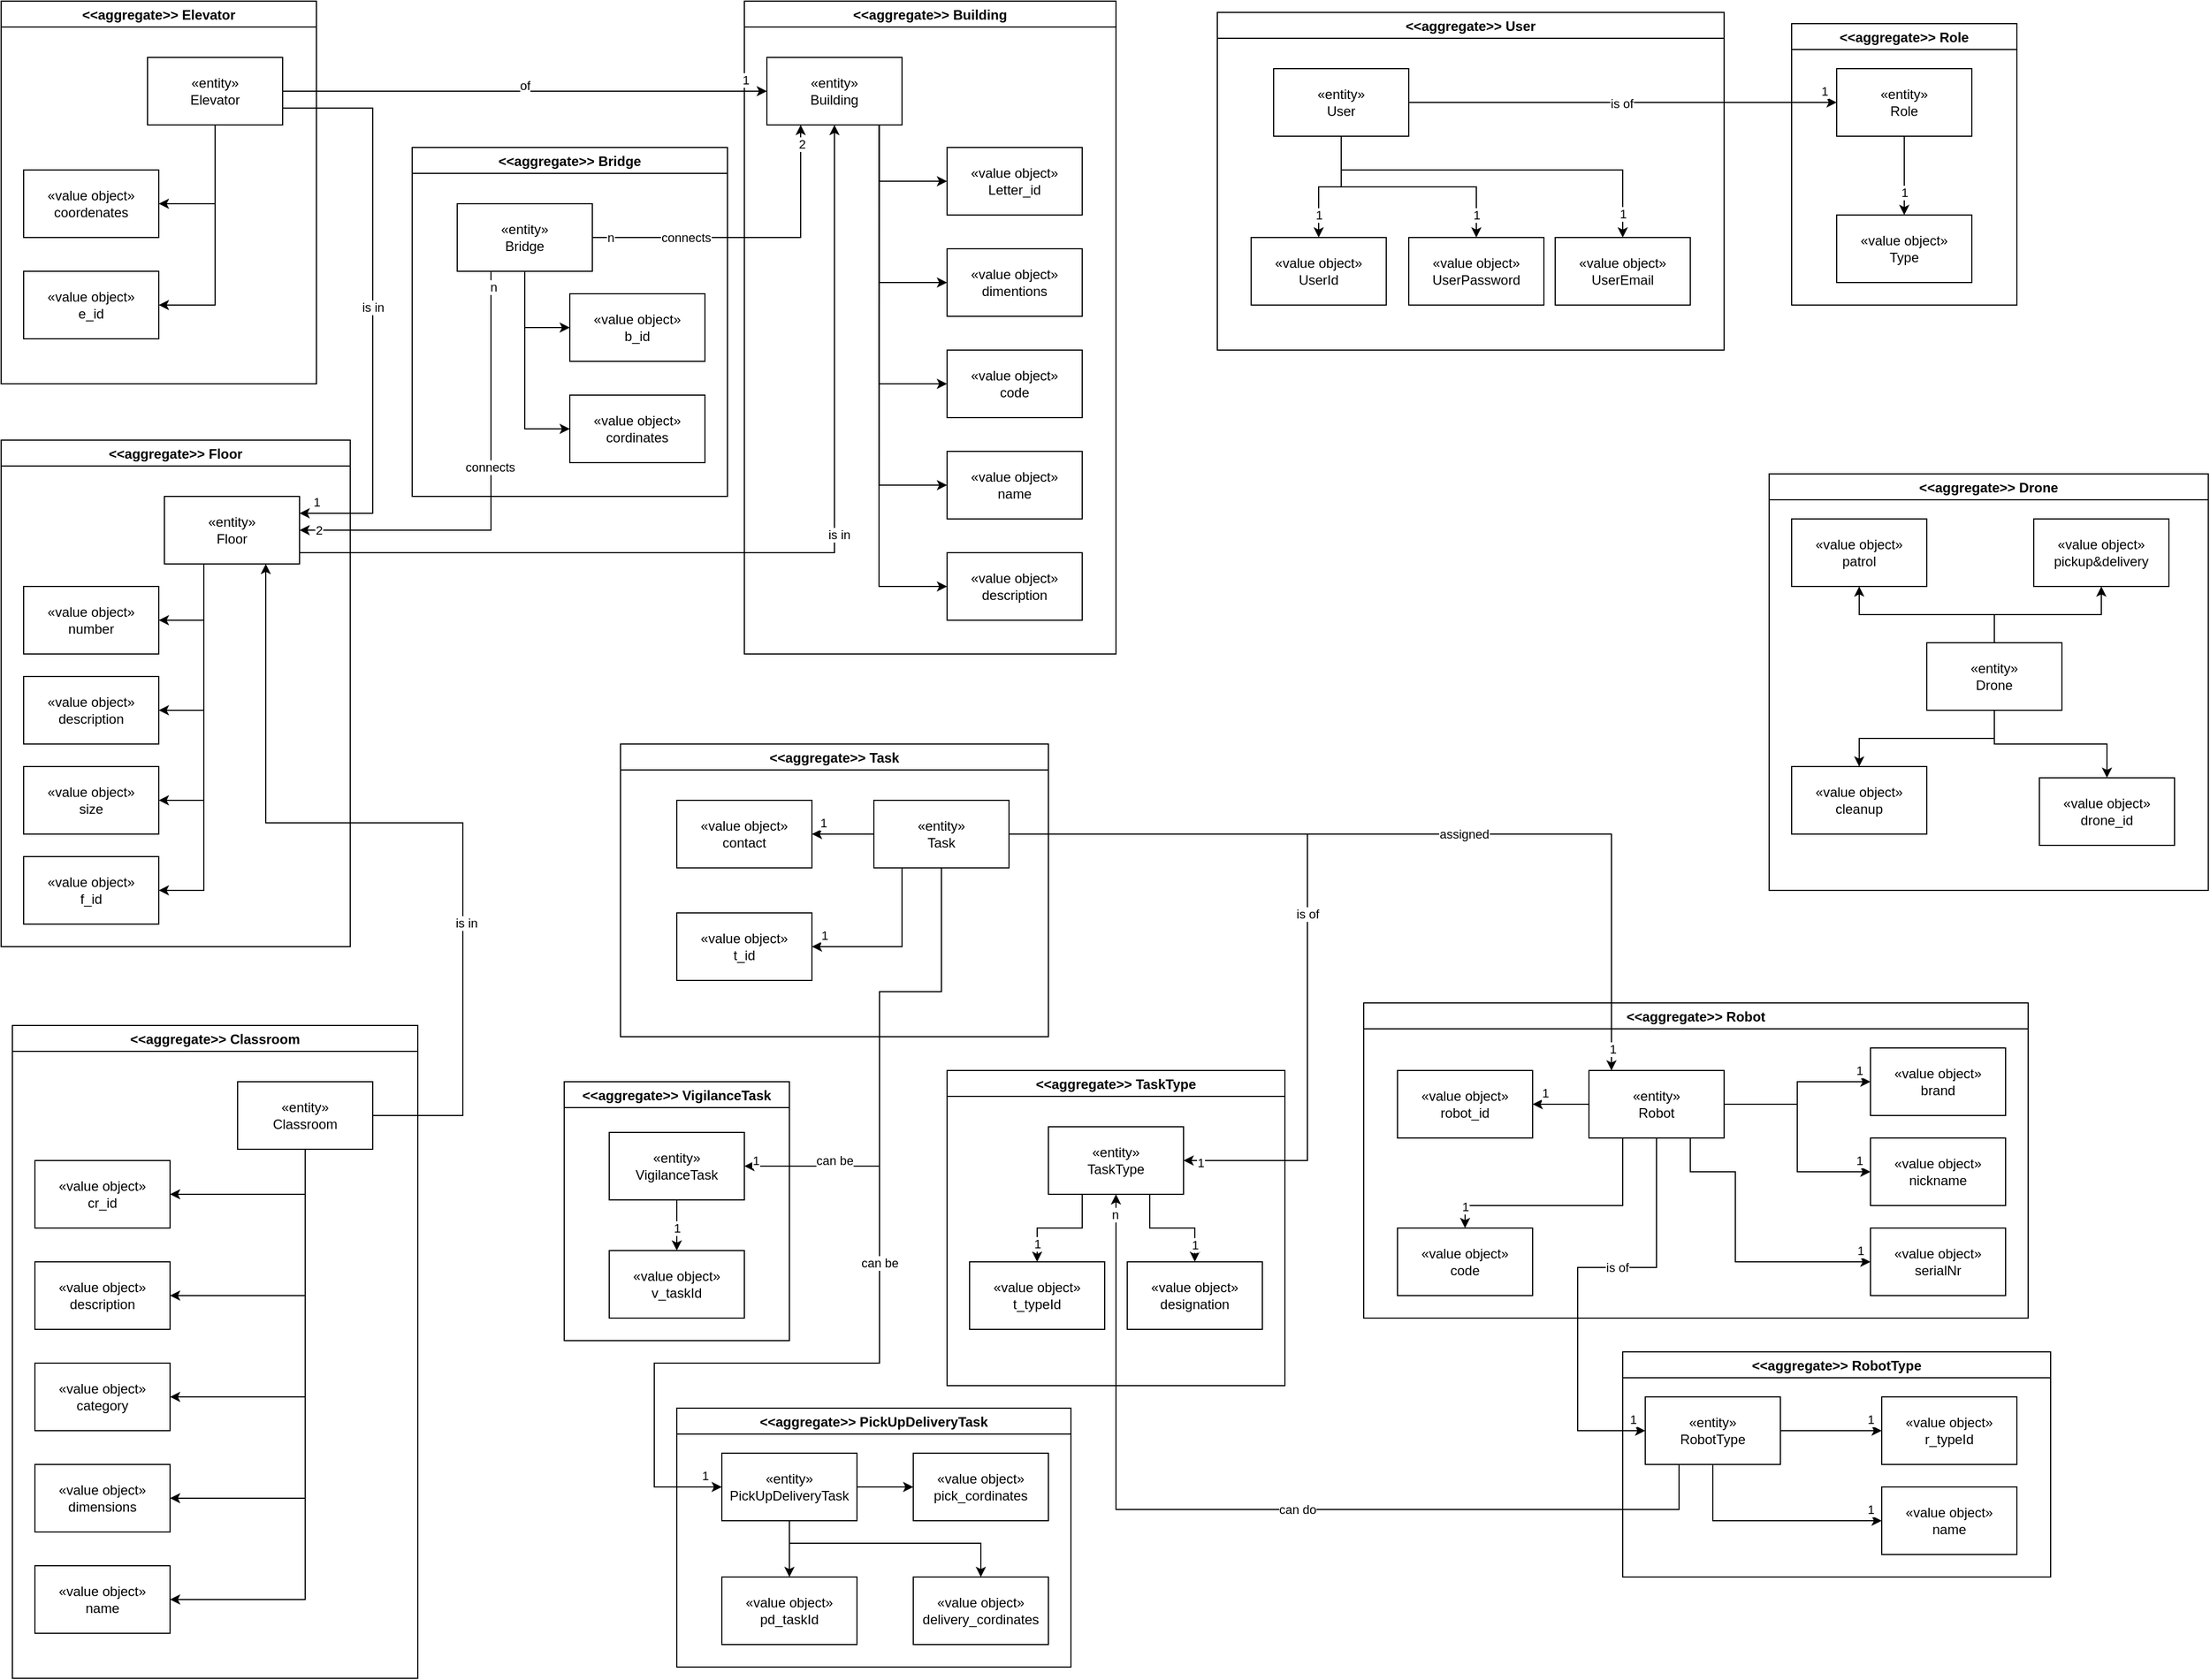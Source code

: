 <mxfile version="22.0.6" type="device">
  <diagram name="Page-1" id="6aIYM2jNrwH8R5soXTZt">
    <mxGraphModel dx="4471" dy="2180" grid="1" gridSize="10" guides="1" tooltips="1" connect="1" arrows="1" fold="1" page="1" pageScale="1" pageWidth="850" pageHeight="1100" math="0" shadow="0">
      <root>
        <mxCell id="0" />
        <mxCell id="1" parent="0" />
        <mxCell id="S5U12YBl8sJY7ozIpsML-34" value="&lt;&lt;aggregate&gt;&gt; Building" style="swimlane;" parent="1" vertex="1">
          <mxGeometry x="-980" y="80" width="330" height="580" as="geometry">
            <mxRectangle x="-560" y="240" width="100" height="30" as="alternateBounds" />
          </mxGeometry>
        </mxCell>
        <mxCell id="XJ8ptzsMB0GkEROQ8KAq-125" style="edgeStyle=orthogonalEdgeStyle;rounded=0;orthogonalLoop=1;jettySize=auto;html=1;exitX=0.83;exitY=1.011;exitDx=0;exitDy=0;entryX=0;entryY=0.5;entryDx=0;entryDy=0;exitPerimeter=0;" edge="1" parent="S5U12YBl8sJY7ozIpsML-34" source="S5U12YBl8sJY7ozIpsML-2" target="S5U12YBl8sJY7ozIpsML-9">
          <mxGeometry relative="1" as="geometry">
            <Array as="points">
              <mxPoint x="120" y="160" />
            </Array>
          </mxGeometry>
        </mxCell>
        <mxCell id="XJ8ptzsMB0GkEROQ8KAq-126" style="edgeStyle=orthogonalEdgeStyle;rounded=0;orthogonalLoop=1;jettySize=auto;html=1;exitX=0.831;exitY=1.003;exitDx=0;exitDy=0;entryX=0;entryY=0.5;entryDx=0;entryDy=0;exitPerimeter=0;" edge="1" parent="S5U12YBl8sJY7ozIpsML-34" source="S5U12YBl8sJY7ozIpsML-2" target="S5U12YBl8sJY7ozIpsML-12">
          <mxGeometry relative="1" as="geometry">
            <Array as="points">
              <mxPoint x="120" y="250" />
            </Array>
          </mxGeometry>
        </mxCell>
        <mxCell id="XJ8ptzsMB0GkEROQ8KAq-127" style="edgeStyle=orthogonalEdgeStyle;rounded=0;orthogonalLoop=1;jettySize=auto;html=1;exitX=0.83;exitY=1.005;exitDx=0;exitDy=0;entryX=0;entryY=0.5;entryDx=0;entryDy=0;exitPerimeter=0;" edge="1" parent="S5U12YBl8sJY7ozIpsML-34" source="S5U12YBl8sJY7ozIpsML-2" target="XJ8ptzsMB0GkEROQ8KAq-98">
          <mxGeometry relative="1" as="geometry">
            <Array as="points">
              <mxPoint x="120" y="340" />
            </Array>
          </mxGeometry>
        </mxCell>
        <mxCell id="XJ8ptzsMB0GkEROQ8KAq-128" style="edgeStyle=orthogonalEdgeStyle;rounded=0;orthogonalLoop=1;jettySize=auto;html=1;exitX=0.831;exitY=1.014;exitDx=0;exitDy=0;entryX=0;entryY=0.5;entryDx=0;entryDy=0;exitPerimeter=0;" edge="1" parent="S5U12YBl8sJY7ozIpsML-34" source="S5U12YBl8sJY7ozIpsML-2" target="XJ8ptzsMB0GkEROQ8KAq-97">
          <mxGeometry relative="1" as="geometry">
            <Array as="points">
              <mxPoint x="120" y="430" />
            </Array>
          </mxGeometry>
        </mxCell>
        <mxCell id="XJ8ptzsMB0GkEROQ8KAq-129" style="edgeStyle=orthogonalEdgeStyle;rounded=0;orthogonalLoop=1;jettySize=auto;html=1;exitX=0.83;exitY=1.003;exitDx=0;exitDy=0;entryX=0;entryY=0.5;entryDx=0;entryDy=0;exitPerimeter=0;" edge="1" parent="S5U12YBl8sJY7ozIpsML-34" source="S5U12YBl8sJY7ozIpsML-2" target="S5U12YBl8sJY7ozIpsML-10">
          <mxGeometry relative="1" as="geometry">
            <Array as="points">
              <mxPoint x="120" y="520" />
            </Array>
          </mxGeometry>
        </mxCell>
        <mxCell id="S5U12YBl8sJY7ozIpsML-2" value="&lt;div&gt;«entity»&lt;/div&gt;&lt;div&gt;Building&lt;br&gt;&lt;/div&gt;" style="rounded=0;whiteSpace=wrap;html=1;" parent="S5U12YBl8sJY7ozIpsML-34" vertex="1">
          <mxGeometry x="20" y="50" width="120" height="60" as="geometry" />
        </mxCell>
        <mxCell id="S5U12YBl8sJY7ozIpsML-9" value="&lt;div&gt;«value object»&lt;/div&gt;Letter_id" style="rounded=0;whiteSpace=wrap;html=1;" parent="S5U12YBl8sJY7ozIpsML-34" vertex="1">
          <mxGeometry x="180" y="130" width="120" height="60" as="geometry" />
        </mxCell>
        <mxCell id="S5U12YBl8sJY7ozIpsML-10" value="&lt;div&gt;«value object»&lt;/div&gt;description" style="rounded=0;whiteSpace=wrap;html=1;" parent="S5U12YBl8sJY7ozIpsML-34" vertex="1">
          <mxGeometry x="180" y="490" width="120" height="60" as="geometry" />
        </mxCell>
        <mxCell id="S5U12YBl8sJY7ozIpsML-12" value="&lt;div&gt;«value object»&lt;/div&gt;dimentions" style="rounded=0;whiteSpace=wrap;html=1;" parent="S5U12YBl8sJY7ozIpsML-34" vertex="1">
          <mxGeometry x="180" y="220" width="120" height="60" as="geometry" />
        </mxCell>
        <mxCell id="XJ8ptzsMB0GkEROQ8KAq-97" value="&lt;div&gt;«value object»&lt;/div&gt;name" style="whiteSpace=wrap;html=1;" vertex="1" parent="S5U12YBl8sJY7ozIpsML-34">
          <mxGeometry x="180" y="400" width="120" height="60" as="geometry" />
        </mxCell>
        <mxCell id="XJ8ptzsMB0GkEROQ8KAq-98" value="&lt;div&gt;«value object»&lt;/div&gt;&lt;div&gt;code&lt;br&gt;&lt;/div&gt;" style="whiteSpace=wrap;html=1;" vertex="1" parent="S5U12YBl8sJY7ozIpsML-34">
          <mxGeometry x="180" y="310" width="120" height="60" as="geometry" />
        </mxCell>
        <mxCell id="S5U12YBl8sJY7ozIpsML-39" value="&lt;&lt;aggregate&gt;&gt; Floor" style="swimlane;" parent="1" vertex="1">
          <mxGeometry x="-1640" y="470" width="310" height="450" as="geometry" />
        </mxCell>
        <mxCell id="XJ8ptzsMB0GkEROQ8KAq-109" style="edgeStyle=orthogonalEdgeStyle;rounded=0;orthogonalLoop=1;jettySize=auto;html=1;exitX=0.5;exitY=1;exitDx=0;exitDy=0;entryX=1;entryY=0.5;entryDx=0;entryDy=0;" edge="1" parent="S5U12YBl8sJY7ozIpsML-39" source="S5U12YBl8sJY7ozIpsML-3" target="S5U12YBl8sJY7ozIpsML-11">
          <mxGeometry relative="1" as="geometry">
            <Array as="points">
              <mxPoint x="180" y="110" />
              <mxPoint x="180" y="160" />
            </Array>
          </mxGeometry>
        </mxCell>
        <mxCell id="XJ8ptzsMB0GkEROQ8KAq-110" style="edgeStyle=orthogonalEdgeStyle;rounded=0;orthogonalLoop=1;jettySize=auto;html=1;exitX=0.5;exitY=1;exitDx=0;exitDy=0;entryX=1;entryY=0.5;entryDx=0;entryDy=0;" edge="1" parent="S5U12YBl8sJY7ozIpsML-39" source="S5U12YBl8sJY7ozIpsML-3" target="S5U12YBl8sJY7ozIpsML-15">
          <mxGeometry relative="1" as="geometry">
            <Array as="points">
              <mxPoint x="180" y="110" />
              <mxPoint x="180" y="240" />
            </Array>
          </mxGeometry>
        </mxCell>
        <mxCell id="XJ8ptzsMB0GkEROQ8KAq-111" style="edgeStyle=orthogonalEdgeStyle;rounded=0;orthogonalLoop=1;jettySize=auto;html=1;exitX=0.5;exitY=1;exitDx=0;exitDy=0;entryX=1;entryY=0.5;entryDx=0;entryDy=0;" edge="1" parent="S5U12YBl8sJY7ozIpsML-39" source="S5U12YBl8sJY7ozIpsML-3" target="S5U12YBl8sJY7ozIpsML-20">
          <mxGeometry relative="1" as="geometry">
            <Array as="points">
              <mxPoint x="180" y="110" />
              <mxPoint x="180" y="320" />
            </Array>
          </mxGeometry>
        </mxCell>
        <mxCell id="XJ8ptzsMB0GkEROQ8KAq-112" style="edgeStyle=orthogonalEdgeStyle;rounded=0;orthogonalLoop=1;jettySize=auto;html=1;exitX=0.5;exitY=1;exitDx=0;exitDy=0;entryX=1;entryY=0.5;entryDx=0;entryDy=0;" edge="1" parent="S5U12YBl8sJY7ozIpsML-39" source="S5U12YBl8sJY7ozIpsML-3" target="XJ8ptzsMB0GkEROQ8KAq-107">
          <mxGeometry relative="1" as="geometry">
            <Array as="points">
              <mxPoint x="180" y="110" />
              <mxPoint x="180" y="400" />
            </Array>
          </mxGeometry>
        </mxCell>
        <mxCell id="S5U12YBl8sJY7ozIpsML-3" value="&lt;div&gt;«entity»&lt;br&gt;&lt;/div&gt;&lt;div&gt;Floor&lt;/div&gt;" style="rounded=0;whiteSpace=wrap;html=1;" parent="S5U12YBl8sJY7ozIpsML-39" vertex="1">
          <mxGeometry x="145" y="50" width="120" height="60" as="geometry" />
        </mxCell>
        <mxCell id="S5U12YBl8sJY7ozIpsML-11" value="&lt;div&gt;«value object»&lt;/div&gt;number" style="rounded=0;whiteSpace=wrap;html=1;" parent="S5U12YBl8sJY7ozIpsML-39" vertex="1">
          <mxGeometry x="20" y="130" width="120" height="60" as="geometry" />
        </mxCell>
        <mxCell id="S5U12YBl8sJY7ozIpsML-20" value="&lt;div&gt;«value object»&lt;/div&gt;&lt;div&gt;size&lt;br&gt;&lt;/div&gt;" style="rounded=0;whiteSpace=wrap;html=1;" parent="S5U12YBl8sJY7ozIpsML-39" vertex="1">
          <mxGeometry x="20" y="290" width="120" height="60" as="geometry" />
        </mxCell>
        <mxCell id="S5U12YBl8sJY7ozIpsML-15" value="&lt;div&gt;«value object»&lt;/div&gt;description" style="rounded=0;whiteSpace=wrap;html=1;" parent="S5U12YBl8sJY7ozIpsML-39" vertex="1">
          <mxGeometry x="20" y="210" width="120" height="60" as="geometry" />
        </mxCell>
        <mxCell id="XJ8ptzsMB0GkEROQ8KAq-107" value="&lt;div&gt;«value object»&lt;/div&gt;&lt;div&gt;f_id&lt;br&gt;&lt;/div&gt;" style="whiteSpace=wrap;html=1;" vertex="1" parent="S5U12YBl8sJY7ozIpsML-39">
          <mxGeometry x="20" y="370" width="120" height="60" as="geometry" />
        </mxCell>
        <mxCell id="S5U12YBl8sJY7ozIpsML-45" value="&lt;&lt;aggregate&gt;&gt; Classroom" style="swimlane;" parent="1" vertex="1">
          <mxGeometry x="-1630" y="990" width="360" height="580" as="geometry" />
        </mxCell>
        <mxCell id="XJ8ptzsMB0GkEROQ8KAq-118" style="edgeStyle=orthogonalEdgeStyle;rounded=0;orthogonalLoop=1;jettySize=auto;html=1;exitX=0.5;exitY=1;exitDx=0;exitDy=0;entryX=1;entryY=0.5;entryDx=0;entryDy=0;" edge="1" parent="S5U12YBl8sJY7ozIpsML-45" source="S5U12YBl8sJY7ozIpsML-4" target="S5U12YBl8sJY7ozIpsML-14">
          <mxGeometry relative="1" as="geometry" />
        </mxCell>
        <mxCell id="XJ8ptzsMB0GkEROQ8KAq-119" style="edgeStyle=orthogonalEdgeStyle;rounded=0;orthogonalLoop=1;jettySize=auto;html=1;exitX=0.5;exitY=1;exitDx=0;exitDy=0;entryX=1;entryY=0.5;entryDx=0;entryDy=0;" edge="1" parent="S5U12YBl8sJY7ozIpsML-45" source="S5U12YBl8sJY7ozIpsML-4" target="S5U12YBl8sJY7ozIpsML-19">
          <mxGeometry relative="1" as="geometry" />
        </mxCell>
        <mxCell id="XJ8ptzsMB0GkEROQ8KAq-120" style="edgeStyle=orthogonalEdgeStyle;rounded=0;orthogonalLoop=1;jettySize=auto;html=1;exitX=0.5;exitY=1;exitDx=0;exitDy=0;entryX=1;entryY=0.5;entryDx=0;entryDy=0;" edge="1" parent="S5U12YBl8sJY7ozIpsML-45" source="S5U12YBl8sJY7ozIpsML-4" target="S5U12YBl8sJY7ozIpsML-17">
          <mxGeometry relative="1" as="geometry" />
        </mxCell>
        <mxCell id="XJ8ptzsMB0GkEROQ8KAq-121" style="edgeStyle=orthogonalEdgeStyle;rounded=0;orthogonalLoop=1;jettySize=auto;html=1;exitX=0.5;exitY=1;exitDx=0;exitDy=0;entryX=1;entryY=0.5;entryDx=0;entryDy=0;" edge="1" parent="S5U12YBl8sJY7ozIpsML-45" source="S5U12YBl8sJY7ozIpsML-4" target="S5U12YBl8sJY7ozIpsML-22">
          <mxGeometry relative="1" as="geometry" />
        </mxCell>
        <mxCell id="XJ8ptzsMB0GkEROQ8KAq-124" style="edgeStyle=orthogonalEdgeStyle;rounded=0;orthogonalLoop=1;jettySize=auto;html=1;exitX=0.5;exitY=1;exitDx=0;exitDy=0;entryX=1;entryY=0.5;entryDx=0;entryDy=0;" edge="1" parent="S5U12YBl8sJY7ozIpsML-45" source="S5U12YBl8sJY7ozIpsML-4" target="XJ8ptzsMB0GkEROQ8KAq-123">
          <mxGeometry relative="1" as="geometry" />
        </mxCell>
        <mxCell id="S5U12YBl8sJY7ozIpsML-4" value="&lt;div&gt;«entity»&lt;/div&gt;&lt;div&gt;Classroom&lt;br&gt;&lt;/div&gt;" style="rounded=0;whiteSpace=wrap;html=1;" parent="S5U12YBl8sJY7ozIpsML-45" vertex="1">
          <mxGeometry x="200" y="50" width="120" height="60" as="geometry" />
        </mxCell>
        <mxCell id="S5U12YBl8sJY7ozIpsML-17" value="&lt;div&gt;«value object»&lt;/div&gt;category" style="whiteSpace=wrap;html=1;" parent="S5U12YBl8sJY7ozIpsML-45" vertex="1">
          <mxGeometry x="20" y="300" width="120" height="60" as="geometry" />
        </mxCell>
        <mxCell id="S5U12YBl8sJY7ozIpsML-19" value="&lt;div&gt;«value object»&lt;/div&gt;description" style="rounded=0;whiteSpace=wrap;html=1;" parent="S5U12YBl8sJY7ozIpsML-45" vertex="1">
          <mxGeometry x="20" y="210" width="120" height="60" as="geometry" />
        </mxCell>
        <mxCell id="S5U12YBl8sJY7ozIpsML-14" value="&lt;div&gt;«value object»&lt;/div&gt;&lt;div&gt;cr_id&lt;br&gt;&lt;/div&gt;" style="rounded=0;whiteSpace=wrap;html=1;" parent="S5U12YBl8sJY7ozIpsML-45" vertex="1">
          <mxGeometry x="20" y="120" width="120" height="60" as="geometry" />
        </mxCell>
        <mxCell id="S5U12YBl8sJY7ozIpsML-22" value="&lt;div&gt;«value object»&lt;br&gt;&lt;/div&gt;&lt;div&gt;dimensions&lt;/div&gt;" style="rounded=0;whiteSpace=wrap;html=1;" parent="S5U12YBl8sJY7ozIpsML-45" vertex="1">
          <mxGeometry x="20" y="390" width="120" height="60" as="geometry" />
        </mxCell>
        <mxCell id="XJ8ptzsMB0GkEROQ8KAq-123" value="&lt;div&gt;«value object»&lt;/div&gt;&lt;div&gt;name&lt;br&gt;&lt;/div&gt;" style="rounded=0;whiteSpace=wrap;html=1;" vertex="1" parent="S5U12YBl8sJY7ozIpsML-45">
          <mxGeometry x="20" y="480" width="120" height="60" as="geometry" />
        </mxCell>
        <mxCell id="S5U12YBl8sJY7ozIpsML-49" value="&lt;&lt;aggregate&gt;&gt; Robot" style="swimlane;" parent="1" vertex="1">
          <mxGeometry x="-430" y="970" width="590" height="280" as="geometry" />
        </mxCell>
        <mxCell id="S5U12YBl8sJY7ozIpsML-50" style="edgeStyle=orthogonalEdgeStyle;rounded=0;orthogonalLoop=1;jettySize=auto;html=1;" parent="S5U12YBl8sJY7ozIpsML-49" source="S5U12YBl8sJY7ozIpsML-5" target="S5U12YBl8sJY7ozIpsML-27" edge="1">
          <mxGeometry relative="1" as="geometry" />
        </mxCell>
        <mxCell id="XJ8ptzsMB0GkEROQ8KAq-46" value="1" style="edgeLabel;html=1;align=center;verticalAlign=middle;resizable=0;points=[];" vertex="1" connectable="0" parent="S5U12YBl8sJY7ozIpsML-50">
          <mxGeometry x="0.561" relative="1" as="geometry">
            <mxPoint y="-10" as="offset" />
          </mxGeometry>
        </mxCell>
        <mxCell id="XJ8ptzsMB0GkEROQ8KAq-11" style="edgeStyle=orthogonalEdgeStyle;rounded=0;orthogonalLoop=1;jettySize=auto;html=1;" edge="1" parent="S5U12YBl8sJY7ozIpsML-49" source="S5U12YBl8sJY7ozIpsML-5" target="XJ8ptzsMB0GkEROQ8KAq-7">
          <mxGeometry relative="1" as="geometry">
            <Array as="points">
              <mxPoint x="230" y="180" />
              <mxPoint x="90" y="180" />
            </Array>
          </mxGeometry>
        </mxCell>
        <mxCell id="XJ8ptzsMB0GkEROQ8KAq-45" value="1" style="edgeLabel;html=1;align=center;verticalAlign=middle;resizable=0;points=[];" vertex="1" connectable="0" parent="XJ8ptzsMB0GkEROQ8KAq-11">
          <mxGeometry x="0.857" relative="1" as="geometry">
            <mxPoint y="-4" as="offset" />
          </mxGeometry>
        </mxCell>
        <mxCell id="XJ8ptzsMB0GkEROQ8KAq-12" style="edgeStyle=orthogonalEdgeStyle;rounded=0;orthogonalLoop=1;jettySize=auto;html=1;" edge="1" parent="S5U12YBl8sJY7ozIpsML-49" source="S5U12YBl8sJY7ozIpsML-5" target="XJ8ptzsMB0GkEROQ8KAq-8">
          <mxGeometry relative="1" as="geometry">
            <Array as="points">
              <mxPoint x="290" y="150" />
              <mxPoint x="330" y="150" />
              <mxPoint x="330" y="230" />
            </Array>
          </mxGeometry>
        </mxCell>
        <mxCell id="XJ8ptzsMB0GkEROQ8KAq-47" value="1" style="edgeLabel;html=1;align=center;verticalAlign=middle;resizable=0;points=[];" vertex="1" connectable="0" parent="XJ8ptzsMB0GkEROQ8KAq-12">
          <mxGeometry x="0.885" y="-1" relative="1" as="geometry">
            <mxPoint x="6" y="-11" as="offset" />
          </mxGeometry>
        </mxCell>
        <mxCell id="XJ8ptzsMB0GkEROQ8KAq-13" style="edgeStyle=orthogonalEdgeStyle;rounded=0;orthogonalLoop=1;jettySize=auto;html=1;" edge="1" parent="S5U12YBl8sJY7ozIpsML-49" source="S5U12YBl8sJY7ozIpsML-5" target="XJ8ptzsMB0GkEROQ8KAq-10">
          <mxGeometry relative="1" as="geometry" />
        </mxCell>
        <mxCell id="XJ8ptzsMB0GkEROQ8KAq-49" value="1" style="edgeLabel;html=1;align=center;verticalAlign=middle;resizable=0;points=[];" vertex="1" connectable="0" parent="XJ8ptzsMB0GkEROQ8KAq-13">
          <mxGeometry x="0.89" y="2" relative="1" as="geometry">
            <mxPoint y="-8" as="offset" />
          </mxGeometry>
        </mxCell>
        <mxCell id="XJ8ptzsMB0GkEROQ8KAq-14" style="edgeStyle=orthogonalEdgeStyle;rounded=0;orthogonalLoop=1;jettySize=auto;html=1;" edge="1" parent="S5U12YBl8sJY7ozIpsML-49" source="S5U12YBl8sJY7ozIpsML-5" target="XJ8ptzsMB0GkEROQ8KAq-9">
          <mxGeometry relative="1" as="geometry" />
        </mxCell>
        <mxCell id="XJ8ptzsMB0GkEROQ8KAq-50" value="1" style="edgeLabel;html=1;align=center;verticalAlign=middle;resizable=0;points=[];" vertex="1" connectable="0" parent="XJ8ptzsMB0GkEROQ8KAq-14">
          <mxGeometry x="0.88" relative="1" as="geometry">
            <mxPoint x="-1" y="-10" as="offset" />
          </mxGeometry>
        </mxCell>
        <mxCell id="S5U12YBl8sJY7ozIpsML-5" value="&lt;div&gt;&lt;div&gt;«entity»&lt;/div&gt;&lt;/div&gt;&lt;div&gt;Robot&lt;/div&gt;" style="rounded=0;whiteSpace=wrap;html=1;" parent="S5U12YBl8sJY7ozIpsML-49" vertex="1">
          <mxGeometry x="200" y="60" width="120" height="60" as="geometry" />
        </mxCell>
        <mxCell id="S5U12YBl8sJY7ozIpsML-27" value="&lt;div&gt;«value object»&lt;/div&gt;&lt;div&gt;robot_id&lt;br&gt;&lt;/div&gt;" style="rounded=0;whiteSpace=wrap;html=1;" parent="S5U12YBl8sJY7ozIpsML-49" vertex="1">
          <mxGeometry x="30" y="60" width="120" height="60" as="geometry" />
        </mxCell>
        <mxCell id="XJ8ptzsMB0GkEROQ8KAq-9" value="&lt;div&gt;«value object»&lt;/div&gt;&lt;div&gt;brand&lt;br&gt;&lt;/div&gt;" style="rounded=0;whiteSpace=wrap;html=1;" vertex="1" parent="S5U12YBl8sJY7ozIpsML-49">
          <mxGeometry x="450" y="40" width="120" height="60" as="geometry" />
        </mxCell>
        <mxCell id="XJ8ptzsMB0GkEROQ8KAq-10" value="&lt;div&gt;«value object»&lt;/div&gt;&lt;div&gt;nickname&lt;br&gt;&lt;/div&gt;" style="rounded=0;whiteSpace=wrap;html=1;" vertex="1" parent="S5U12YBl8sJY7ozIpsML-49">
          <mxGeometry x="450" y="120" width="120" height="60" as="geometry" />
        </mxCell>
        <mxCell id="XJ8ptzsMB0GkEROQ8KAq-8" value="&lt;div&gt;«value object»&lt;/div&gt;&lt;div&gt;serialNr&lt;br&gt;&lt;/div&gt;" style="rounded=0;whiteSpace=wrap;html=1;" vertex="1" parent="S5U12YBl8sJY7ozIpsML-49">
          <mxGeometry x="450" y="200" width="120" height="60" as="geometry" />
        </mxCell>
        <mxCell id="XJ8ptzsMB0GkEROQ8KAq-7" value="&lt;div&gt;«value object»&lt;/div&gt;&lt;div&gt;code&lt;/div&gt;" style="rounded=0;whiteSpace=wrap;html=1;" vertex="1" parent="S5U12YBl8sJY7ozIpsML-49">
          <mxGeometry x="30" y="200" width="120" height="60" as="geometry" />
        </mxCell>
        <mxCell id="S5U12YBl8sJY7ozIpsML-69" value="&lt;&lt;aggregate&gt;&gt; User" style="swimlane;" parent="1" vertex="1">
          <mxGeometry x="-560" y="90" width="450" height="300" as="geometry" />
        </mxCell>
        <mxCell id="XJ8ptzsMB0GkEROQ8KAq-81" style="edgeStyle=orthogonalEdgeStyle;rounded=0;orthogonalLoop=1;jettySize=auto;html=1;" edge="1" parent="S5U12YBl8sJY7ozIpsML-69" source="S5U12YBl8sJY7ozIpsML-8" target="S5U12YBl8sJY7ozIpsML-59">
          <mxGeometry relative="1" as="geometry" />
        </mxCell>
        <mxCell id="XJ8ptzsMB0GkEROQ8KAq-89" value="1" style="edgeLabel;html=1;align=center;verticalAlign=middle;resizable=0;points=[];" vertex="1" connectable="0" parent="XJ8ptzsMB0GkEROQ8KAq-81">
          <mxGeometry x="0.629" relative="1" as="geometry">
            <mxPoint as="offset" />
          </mxGeometry>
        </mxCell>
        <mxCell id="XJ8ptzsMB0GkEROQ8KAq-82" style="edgeStyle=orthogonalEdgeStyle;rounded=0;orthogonalLoop=1;jettySize=auto;html=1;" edge="1" parent="S5U12YBl8sJY7ozIpsML-69" source="S5U12YBl8sJY7ozIpsML-8" target="S5U12YBl8sJY7ozIpsML-60">
          <mxGeometry relative="1" as="geometry">
            <Array as="points">
              <mxPoint x="110" y="140" />
              <mxPoint x="360" y="140" />
            </Array>
          </mxGeometry>
        </mxCell>
        <mxCell id="XJ8ptzsMB0GkEROQ8KAq-87" value="1" style="edgeLabel;html=1;align=center;verticalAlign=middle;resizable=0;points=[];" vertex="1" connectable="0" parent="XJ8ptzsMB0GkEROQ8KAq-82">
          <mxGeometry x="0.875" relative="1" as="geometry">
            <mxPoint as="offset" />
          </mxGeometry>
        </mxCell>
        <mxCell id="S5U12YBl8sJY7ozIpsML-8" value="&lt;div&gt;&lt;div&gt;«entity»&lt;/div&gt;&lt;/div&gt;&lt;div&gt;User&lt;/div&gt;" style="rounded=0;whiteSpace=wrap;html=1;" parent="S5U12YBl8sJY7ozIpsML-69" vertex="1">
          <mxGeometry x="50" y="50" width="120" height="60" as="geometry" />
        </mxCell>
        <mxCell id="S5U12YBl8sJY7ozIpsML-59" value="&lt;div&gt;«value object»&lt;/div&gt;UserId" style="rounded=0;whiteSpace=wrap;html=1;" parent="S5U12YBl8sJY7ozIpsML-69" vertex="1">
          <mxGeometry x="30" y="200" width="120" height="60" as="geometry" />
        </mxCell>
        <mxCell id="S5U12YBl8sJY7ozIpsML-63" value="&lt;div&gt;«value object»&lt;/div&gt;&lt;div&gt;UserPassword&lt;br&gt;&lt;/div&gt;" style="rounded=0;whiteSpace=wrap;html=1;" parent="S5U12YBl8sJY7ozIpsML-69" vertex="1">
          <mxGeometry x="170" y="200" width="120" height="60" as="geometry" />
        </mxCell>
        <mxCell id="S5U12YBl8sJY7ozIpsML-67" style="edgeStyle=orthogonalEdgeStyle;rounded=0;orthogonalLoop=1;jettySize=auto;html=1;" parent="S5U12YBl8sJY7ozIpsML-69" source="S5U12YBl8sJY7ozIpsML-8" target="S5U12YBl8sJY7ozIpsML-63" edge="1">
          <mxGeometry relative="1" as="geometry" />
        </mxCell>
        <mxCell id="XJ8ptzsMB0GkEROQ8KAq-88" value="1" style="edgeLabel;html=1;align=center;verticalAlign=middle;resizable=0;points=[];" vertex="1" connectable="0" parent="S5U12YBl8sJY7ozIpsML-67">
          <mxGeometry x="0.806" relative="1" as="geometry">
            <mxPoint as="offset" />
          </mxGeometry>
        </mxCell>
        <mxCell id="S5U12YBl8sJY7ozIpsML-60" value="&lt;div&gt;«value object»&lt;/div&gt;&lt;div&gt;UserEmail&lt;br&gt;&lt;/div&gt;" style="rounded=0;whiteSpace=wrap;html=1;" parent="S5U12YBl8sJY7ozIpsML-69" vertex="1">
          <mxGeometry x="300" y="200" width="120" height="60" as="geometry" />
        </mxCell>
        <mxCell id="S5U12YBl8sJY7ozIpsML-70" value="&lt;&lt;aggregate&gt;&gt; Role" style="swimlane;startSize=23;" parent="1" vertex="1">
          <mxGeometry x="-50" y="100" width="200" height="250" as="geometry" />
        </mxCell>
        <mxCell id="S5U12YBl8sJY7ozIpsML-74" style="edgeStyle=orthogonalEdgeStyle;rounded=0;orthogonalLoop=1;jettySize=auto;html=1;" parent="S5U12YBl8sJY7ozIpsML-70" source="S5U12YBl8sJY7ozIpsML-61" target="S5U12YBl8sJY7ozIpsML-73" edge="1">
          <mxGeometry relative="1" as="geometry" />
        </mxCell>
        <mxCell id="XJ8ptzsMB0GkEROQ8KAq-86" value="1" style="edgeLabel;html=1;align=center;verticalAlign=middle;resizable=0;points=[];" vertex="1" connectable="0" parent="S5U12YBl8sJY7ozIpsML-74">
          <mxGeometry x="0.691" y="-1" relative="1" as="geometry">
            <mxPoint x="1" y="-9" as="offset" />
          </mxGeometry>
        </mxCell>
        <mxCell id="S5U12YBl8sJY7ozIpsML-61" value="&lt;div&gt;«entity»&lt;/div&gt;&lt;div&gt;Role&lt;br&gt;&lt;/div&gt;" style="rounded=0;whiteSpace=wrap;html=1;" parent="S5U12YBl8sJY7ozIpsML-70" vertex="1">
          <mxGeometry x="40" y="40" width="120" height="60" as="geometry" />
        </mxCell>
        <mxCell id="S5U12YBl8sJY7ozIpsML-73" value="&lt;div&gt;«value object»&lt;/div&gt;&lt;div&gt;Type&lt;br&gt;&lt;/div&gt;" style="rounded=0;whiteSpace=wrap;html=1;" parent="S5U12YBl8sJY7ozIpsML-70" vertex="1">
          <mxGeometry x="40" y="170" width="120" height="60" as="geometry" />
        </mxCell>
        <mxCell id="S5U12YBl8sJY7ozIpsML-83" value="&lt;&lt;aggregate&gt;&gt; Task" style="swimlane;" parent="1" vertex="1">
          <mxGeometry x="-1090" y="740" width="380" height="260" as="geometry" />
        </mxCell>
        <mxCell id="XJ8ptzsMB0GkEROQ8KAq-63" style="edgeStyle=orthogonalEdgeStyle;rounded=0;orthogonalLoop=1;jettySize=auto;html=1;" edge="1" parent="S5U12YBl8sJY7ozIpsML-83" source="S5U12YBl8sJY7ozIpsML-6" target="XJ8ptzsMB0GkEROQ8KAq-62">
          <mxGeometry relative="1" as="geometry" />
        </mxCell>
        <mxCell id="XJ8ptzsMB0GkEROQ8KAq-66" value="1" style="edgeLabel;html=1;align=center;verticalAlign=middle;resizable=0;points=[];" vertex="1" connectable="0" parent="XJ8ptzsMB0GkEROQ8KAq-63">
          <mxGeometry x="0.378" y="3" relative="1" as="geometry">
            <mxPoint x="-7" y="-13" as="offset" />
          </mxGeometry>
        </mxCell>
        <mxCell id="XJ8ptzsMB0GkEROQ8KAq-64" style="edgeStyle=orthogonalEdgeStyle;rounded=0;orthogonalLoop=1;jettySize=auto;html=1;" edge="1" parent="S5U12YBl8sJY7ozIpsML-83" source="S5U12YBl8sJY7ozIpsML-6" target="XJ8ptzsMB0GkEROQ8KAq-61">
          <mxGeometry relative="1" as="geometry">
            <Array as="points">
              <mxPoint x="250" y="180" />
            </Array>
          </mxGeometry>
        </mxCell>
        <mxCell id="XJ8ptzsMB0GkEROQ8KAq-65" value="1" style="edgeLabel;html=1;align=center;verticalAlign=middle;resizable=0;points=[];" vertex="1" connectable="0" parent="XJ8ptzsMB0GkEROQ8KAq-64">
          <mxGeometry x="0.818" relative="1" as="geometry">
            <mxPoint x="-3" y="-10" as="offset" />
          </mxGeometry>
        </mxCell>
        <mxCell id="S5U12YBl8sJY7ozIpsML-6" value="&lt;div&gt;«entity»&lt;/div&gt;&lt;div&gt;Task&lt;br&gt;&lt;/div&gt;" style="rounded=0;whiteSpace=wrap;html=1;" parent="S5U12YBl8sJY7ozIpsML-83" vertex="1">
          <mxGeometry x="225" y="50" width="120" height="60" as="geometry" />
        </mxCell>
        <mxCell id="XJ8ptzsMB0GkEROQ8KAq-61" value="&lt;div&gt;«value object»&lt;/div&gt;&lt;div&gt;t_id&lt;br&gt;&lt;/div&gt;" style="rounded=0;whiteSpace=wrap;html=1;" vertex="1" parent="S5U12YBl8sJY7ozIpsML-83">
          <mxGeometry x="50" y="150" width="120" height="60" as="geometry" />
        </mxCell>
        <mxCell id="XJ8ptzsMB0GkEROQ8KAq-62" value="&lt;div&gt;«value object»&lt;/div&gt;&lt;div&gt;contact&lt;br&gt;&lt;/div&gt;" style="rounded=0;whiteSpace=wrap;html=1;" vertex="1" parent="S5U12YBl8sJY7ozIpsML-83">
          <mxGeometry x="50" y="50" width="120" height="60" as="geometry" />
        </mxCell>
        <mxCell id="S5U12YBl8sJY7ozIpsML-92" value="&lt;&lt;aggregate&gt;&gt; Drone" style="swimlane;startSize=23;" parent="1" vertex="1">
          <mxGeometry x="-70" y="500" width="390" height="370" as="geometry">
            <mxRectangle x="370" y="90" width="160" height="30" as="alternateBounds" />
          </mxGeometry>
        </mxCell>
        <mxCell id="S5U12YBl8sJY7ozIpsML-85" value="&lt;div&gt;«value object»&lt;br&gt;&lt;/div&gt;&lt;div&gt;patrol&lt;/div&gt;" style="rounded=0;whiteSpace=wrap;html=1;" parent="S5U12YBl8sJY7ozIpsML-92" vertex="1">
          <mxGeometry x="20" y="40" width="120" height="60" as="geometry" />
        </mxCell>
        <mxCell id="S5U12YBl8sJY7ozIpsML-86" value="&lt;div&gt;«value object»&lt;/div&gt;&lt;div&gt;pickup&amp;amp;delivery&lt;br&gt;&lt;/div&gt;" style="rounded=0;whiteSpace=wrap;html=1;" parent="S5U12YBl8sJY7ozIpsML-92" vertex="1">
          <mxGeometry x="235" y="40" width="120" height="60" as="geometry" />
        </mxCell>
        <mxCell id="S5U12YBl8sJY7ozIpsML-7" value="&lt;div&gt;&lt;div&gt;«entity»&lt;/div&gt;&lt;/div&gt;&lt;div&gt;Drone&lt;/div&gt;" style="rounded=0;whiteSpace=wrap;html=1;" parent="S5U12YBl8sJY7ozIpsML-92" vertex="1">
          <mxGeometry x="140" y="150" width="120" height="60" as="geometry" />
        </mxCell>
        <mxCell id="S5U12YBl8sJY7ozIpsML-88" style="edgeStyle=orthogonalEdgeStyle;rounded=0;orthogonalLoop=1;jettySize=auto;html=1;" parent="S5U12YBl8sJY7ozIpsML-92" source="S5U12YBl8sJY7ozIpsML-7" target="S5U12YBl8sJY7ozIpsML-85" edge="1">
          <mxGeometry relative="1" as="geometry" />
        </mxCell>
        <mxCell id="S5U12YBl8sJY7ozIpsML-89" style="edgeStyle=orthogonalEdgeStyle;rounded=0;orthogonalLoop=1;jettySize=auto;html=1;" parent="S5U12YBl8sJY7ozIpsML-92" source="S5U12YBl8sJY7ozIpsML-7" target="S5U12YBl8sJY7ozIpsML-86" edge="1">
          <mxGeometry relative="1" as="geometry" />
        </mxCell>
        <mxCell id="S5U12YBl8sJY7ozIpsML-87" value="&lt;div&gt;«value object»&lt;/div&gt;&lt;div&gt;cleanup&lt;br&gt;&lt;/div&gt;" style="whiteSpace=wrap;html=1;" parent="S5U12YBl8sJY7ozIpsML-92" vertex="1">
          <mxGeometry x="20" y="260" width="120" height="60" as="geometry" />
        </mxCell>
        <mxCell id="S5U12YBl8sJY7ozIpsML-90" style="edgeStyle=orthogonalEdgeStyle;rounded=0;orthogonalLoop=1;jettySize=auto;html=1;" parent="S5U12YBl8sJY7ozIpsML-92" source="S5U12YBl8sJY7ozIpsML-7" target="S5U12YBl8sJY7ozIpsML-87" edge="1">
          <mxGeometry relative="1" as="geometry" />
        </mxCell>
        <mxCell id="S5U12YBl8sJY7ozIpsML-84" value="&lt;div&gt;«value object»&lt;/div&gt;&lt;div&gt;drone_id&lt;/div&gt;" style="rounded=0;whiteSpace=wrap;html=1;" parent="S5U12YBl8sJY7ozIpsML-92" vertex="1">
          <mxGeometry x="240" y="270" width="120" height="60" as="geometry" />
        </mxCell>
        <mxCell id="S5U12YBl8sJY7ozIpsML-91" style="edgeStyle=orthogonalEdgeStyle;rounded=0;orthogonalLoop=1;jettySize=auto;html=1;" parent="S5U12YBl8sJY7ozIpsML-92" source="S5U12YBl8sJY7ozIpsML-7" target="S5U12YBl8sJY7ozIpsML-84" edge="1">
          <mxGeometry relative="1" as="geometry" />
        </mxCell>
        <mxCell id="XJ8ptzsMB0GkEROQ8KAq-1" value="&lt;&lt;aggregate&gt;&gt; Elevator" style="swimlane;" vertex="1" parent="1">
          <mxGeometry x="-1640" y="80" width="280" height="340" as="geometry" />
        </mxCell>
        <mxCell id="S5U12YBl8sJY7ozIpsML-13" value="&lt;div&gt;«value object»&lt;/div&gt;coordenates" style="rounded=0;whiteSpace=wrap;html=1;" parent="XJ8ptzsMB0GkEROQ8KAq-1" vertex="1">
          <mxGeometry x="20" y="150" width="120" height="60" as="geometry" />
        </mxCell>
        <mxCell id="XJ8ptzsMB0GkEROQ8KAq-101" style="edgeStyle=orthogonalEdgeStyle;rounded=0;orthogonalLoop=1;jettySize=auto;html=1;entryX=1;entryY=0.5;entryDx=0;entryDy=0;" edge="1" parent="XJ8ptzsMB0GkEROQ8KAq-1" source="XJ8ptzsMB0GkEROQ8KAq-2" target="S5U12YBl8sJY7ozIpsML-13">
          <mxGeometry relative="1" as="geometry" />
        </mxCell>
        <mxCell id="XJ8ptzsMB0GkEROQ8KAq-102" style="edgeStyle=orthogonalEdgeStyle;rounded=0;orthogonalLoop=1;jettySize=auto;html=1;entryX=1;entryY=0.5;entryDx=0;entryDy=0;" edge="1" parent="XJ8ptzsMB0GkEROQ8KAq-1" source="XJ8ptzsMB0GkEROQ8KAq-2" target="XJ8ptzsMB0GkEROQ8KAq-96">
          <mxGeometry relative="1" as="geometry" />
        </mxCell>
        <mxCell id="XJ8ptzsMB0GkEROQ8KAq-2" value="&lt;div&gt;«entity»&lt;/div&gt;&lt;div&gt;Elevator&lt;br&gt;&lt;/div&gt;" style="whiteSpace=wrap;html=1;" vertex="1" parent="XJ8ptzsMB0GkEROQ8KAq-1">
          <mxGeometry x="130" y="50" width="120" height="60" as="geometry" />
        </mxCell>
        <mxCell id="XJ8ptzsMB0GkEROQ8KAq-96" value="&lt;div&gt;«value object»&lt;/div&gt;&lt;div&gt;e_id&lt;br&gt;&lt;/div&gt;" style="rounded=0;whiteSpace=wrap;html=1;" vertex="1" parent="XJ8ptzsMB0GkEROQ8KAq-1">
          <mxGeometry x="20" y="240" width="120" height="60" as="geometry" />
        </mxCell>
        <mxCell id="XJ8ptzsMB0GkEROQ8KAq-15" value="&lt;&lt;aggregate&gt;&gt; RobotType" style="swimlane;" vertex="1" parent="1">
          <mxGeometry x="-200" y="1280" width="380" height="200" as="geometry" />
        </mxCell>
        <mxCell id="XJ8ptzsMB0GkEROQ8KAq-19" style="edgeStyle=orthogonalEdgeStyle;rounded=0;orthogonalLoop=1;jettySize=auto;html=1;" edge="1" parent="XJ8ptzsMB0GkEROQ8KAq-15" source="XJ8ptzsMB0GkEROQ8KAq-16" target="XJ8ptzsMB0GkEROQ8KAq-17">
          <mxGeometry relative="1" as="geometry" />
        </mxCell>
        <mxCell id="XJ8ptzsMB0GkEROQ8KAq-51" value="1" style="edgeLabel;html=1;align=center;verticalAlign=middle;resizable=0;points=[];" vertex="1" connectable="0" parent="XJ8ptzsMB0GkEROQ8KAq-19">
          <mxGeometry x="0.801" relative="1" as="geometry">
            <mxPoint x="-1" y="-10" as="offset" />
          </mxGeometry>
        </mxCell>
        <mxCell id="XJ8ptzsMB0GkEROQ8KAq-20" style="edgeStyle=orthogonalEdgeStyle;rounded=0;orthogonalLoop=1;jettySize=auto;html=1;" edge="1" parent="XJ8ptzsMB0GkEROQ8KAq-15" source="XJ8ptzsMB0GkEROQ8KAq-16" target="XJ8ptzsMB0GkEROQ8KAq-18">
          <mxGeometry relative="1" as="geometry">
            <Array as="points">
              <mxPoint x="80" y="150" />
            </Array>
          </mxGeometry>
        </mxCell>
        <mxCell id="XJ8ptzsMB0GkEROQ8KAq-52" value="1" style="edgeLabel;html=1;align=center;verticalAlign=middle;resizable=0;points=[];" vertex="1" connectable="0" parent="XJ8ptzsMB0GkEROQ8KAq-20">
          <mxGeometry x="0.926" relative="1" as="geometry">
            <mxPoint x="-3" y="-10" as="offset" />
          </mxGeometry>
        </mxCell>
        <mxCell id="XJ8ptzsMB0GkEROQ8KAq-16" value="&lt;div&gt;«entity»&lt;br&gt;&lt;/div&gt;&lt;div&gt;RobotType&lt;/div&gt;" style="rounded=0;whiteSpace=wrap;html=1;" vertex="1" parent="XJ8ptzsMB0GkEROQ8KAq-15">
          <mxGeometry x="20" y="40" width="120" height="60" as="geometry" />
        </mxCell>
        <mxCell id="XJ8ptzsMB0GkEROQ8KAq-17" value="&lt;div&gt;«value object»&lt;/div&gt;&lt;div&gt;r_typeId&lt;br&gt;&lt;/div&gt;" style="rounded=0;whiteSpace=wrap;html=1;" vertex="1" parent="XJ8ptzsMB0GkEROQ8KAq-15">
          <mxGeometry x="230" y="40" width="120" height="60" as="geometry" />
        </mxCell>
        <mxCell id="XJ8ptzsMB0GkEROQ8KAq-18" value="&lt;div&gt;«value object»&lt;/div&gt;&lt;div&gt;name&lt;br&gt;&lt;/div&gt;" style="rounded=0;whiteSpace=wrap;html=1;" vertex="1" parent="XJ8ptzsMB0GkEROQ8KAq-15">
          <mxGeometry x="230" y="120" width="120" height="60" as="geometry" />
        </mxCell>
        <mxCell id="XJ8ptzsMB0GkEROQ8KAq-22" style="edgeStyle=orthogonalEdgeStyle;rounded=0;orthogonalLoop=1;jettySize=auto;html=1;" edge="1" parent="1" source="S5U12YBl8sJY7ozIpsML-5" target="XJ8ptzsMB0GkEROQ8KAq-16">
          <mxGeometry relative="1" as="geometry">
            <Array as="points">
              <mxPoint x="-170" y="1205" />
              <mxPoint x="-240" y="1205" />
              <mxPoint x="-240" y="1350" />
            </Array>
          </mxGeometry>
        </mxCell>
        <mxCell id="XJ8ptzsMB0GkEROQ8KAq-42" value="1" style="edgeLabel;html=1;align=center;verticalAlign=middle;resizable=0;points=[];" vertex="1" connectable="0" parent="XJ8ptzsMB0GkEROQ8KAq-22">
          <mxGeometry x="0.941" relative="1" as="geometry">
            <mxPoint y="-10" as="offset" />
          </mxGeometry>
        </mxCell>
        <mxCell id="XJ8ptzsMB0GkEROQ8KAq-53" value="is of" style="edgeLabel;html=1;align=center;verticalAlign=middle;resizable=0;points=[];" vertex="1" connectable="0" parent="XJ8ptzsMB0GkEROQ8KAq-22">
          <mxGeometry x="-0.232" relative="1" as="geometry">
            <mxPoint as="offset" />
          </mxGeometry>
        </mxCell>
        <mxCell id="XJ8ptzsMB0GkEROQ8KAq-24" value="&lt;&lt;aggregate&gt;&gt; TaskType" style="swimlane;" vertex="1" parent="1">
          <mxGeometry x="-800" y="1030" width="300" height="280" as="geometry" />
        </mxCell>
        <mxCell id="XJ8ptzsMB0GkEROQ8KAq-27" style="edgeStyle=orthogonalEdgeStyle;rounded=0;orthogonalLoop=1;jettySize=auto;html=1;" edge="1" parent="XJ8ptzsMB0GkEROQ8KAq-24" source="S5U12YBl8sJY7ozIpsML-55" target="XJ8ptzsMB0GkEROQ8KAq-26">
          <mxGeometry relative="1" as="geometry">
            <Array as="points">
              <mxPoint x="120" y="140" />
              <mxPoint x="80" y="140" />
            </Array>
          </mxGeometry>
        </mxCell>
        <mxCell id="XJ8ptzsMB0GkEROQ8KAq-57" value="1" style="edgeLabel;html=1;align=center;verticalAlign=middle;resizable=0;points=[];" vertex="1" connectable="0" parent="XJ8ptzsMB0GkEROQ8KAq-27">
          <mxGeometry x="0.669" relative="1" as="geometry">
            <mxPoint as="offset" />
          </mxGeometry>
        </mxCell>
        <mxCell id="XJ8ptzsMB0GkEROQ8KAq-28" style="edgeStyle=orthogonalEdgeStyle;rounded=0;orthogonalLoop=1;jettySize=auto;html=1;" edge="1" parent="XJ8ptzsMB0GkEROQ8KAq-24" source="S5U12YBl8sJY7ozIpsML-55" target="XJ8ptzsMB0GkEROQ8KAq-25">
          <mxGeometry relative="1" as="geometry">
            <Array as="points">
              <mxPoint x="180" y="140" />
              <mxPoint x="220" y="140" />
            </Array>
          </mxGeometry>
        </mxCell>
        <mxCell id="XJ8ptzsMB0GkEROQ8KAq-58" value="1" style="edgeLabel;html=1;align=center;verticalAlign=middle;resizable=0;points=[];" vertex="1" connectable="0" parent="XJ8ptzsMB0GkEROQ8KAq-28">
          <mxGeometry x="0.693" relative="1" as="geometry">
            <mxPoint as="offset" />
          </mxGeometry>
        </mxCell>
        <mxCell id="S5U12YBl8sJY7ozIpsML-55" value="&lt;div&gt;«entity»&lt;/div&gt;TaskType" style="rounded=0;whiteSpace=wrap;html=1;" parent="XJ8ptzsMB0GkEROQ8KAq-24" vertex="1">
          <mxGeometry x="90" y="50" width="120" height="60" as="geometry" />
        </mxCell>
        <mxCell id="XJ8ptzsMB0GkEROQ8KAq-25" value="&lt;div&gt;«value object»&lt;/div&gt;&lt;div&gt;designation&lt;br&gt;&lt;/div&gt;" style="rounded=0;whiteSpace=wrap;html=1;" vertex="1" parent="XJ8ptzsMB0GkEROQ8KAq-24">
          <mxGeometry x="160" y="170" width="120" height="60" as="geometry" />
        </mxCell>
        <mxCell id="XJ8ptzsMB0GkEROQ8KAq-26" value="&lt;div&gt;«value object»&lt;/div&gt;&lt;div&gt;t_typeId&lt;br&gt;&lt;/div&gt;" style="rounded=0;whiteSpace=wrap;html=1;" vertex="1" parent="XJ8ptzsMB0GkEROQ8KAq-24">
          <mxGeometry x="20" y="170" width="120" height="60" as="geometry" />
        </mxCell>
        <mxCell id="S5U12YBl8sJY7ozIpsML-58" style="edgeStyle=orthogonalEdgeStyle;rounded=0;orthogonalLoop=1;jettySize=auto;html=1;" parent="1" source="S5U12YBl8sJY7ozIpsML-6" target="S5U12YBl8sJY7ozIpsML-55" edge="1">
          <mxGeometry relative="1" as="geometry">
            <Array as="points">
              <mxPoint x="-480" y="820" />
              <mxPoint x="-480" y="1110" />
            </Array>
          </mxGeometry>
        </mxCell>
        <mxCell id="XJ8ptzsMB0GkEROQ8KAq-59" value="is of" style="edgeLabel;html=1;align=center;verticalAlign=middle;resizable=0;points=[];" vertex="1" connectable="0" parent="S5U12YBl8sJY7ozIpsML-58">
          <mxGeometry x="-0.108" relative="1" as="geometry">
            <mxPoint y="39" as="offset" />
          </mxGeometry>
        </mxCell>
        <mxCell id="XJ8ptzsMB0GkEROQ8KAq-60" value="1" style="edgeLabel;html=1;align=center;verticalAlign=middle;resizable=0;points=[];" vertex="1" connectable="0" parent="S5U12YBl8sJY7ozIpsML-58">
          <mxGeometry x="0.956" y="2" relative="1" as="geometry">
            <mxPoint as="offset" />
          </mxGeometry>
        </mxCell>
        <mxCell id="XJ8ptzsMB0GkEROQ8KAq-29" value="&lt;&lt;aggregate&gt;&gt; VigilanceTask" style="swimlane;" vertex="1" parent="1">
          <mxGeometry x="-1140" y="1040" width="200" height="230" as="geometry" />
        </mxCell>
        <mxCell id="XJ8ptzsMB0GkEROQ8KAq-41" style="edgeStyle=orthogonalEdgeStyle;rounded=0;orthogonalLoop=1;jettySize=auto;html=1;" edge="1" parent="XJ8ptzsMB0GkEROQ8KAq-29" source="XJ8ptzsMB0GkEROQ8KAq-39" target="XJ8ptzsMB0GkEROQ8KAq-40">
          <mxGeometry relative="1" as="geometry" />
        </mxCell>
        <mxCell id="XJ8ptzsMB0GkEROQ8KAq-90" value="1" style="edgeLabel;html=1;align=center;verticalAlign=middle;resizable=0;points=[];" vertex="1" connectable="0" parent="XJ8ptzsMB0GkEROQ8KAq-41">
          <mxGeometry x="0.463" relative="1" as="geometry">
            <mxPoint y="-8" as="offset" />
          </mxGeometry>
        </mxCell>
        <mxCell id="XJ8ptzsMB0GkEROQ8KAq-39" value="&lt;div&gt;«entity»&lt;/div&gt;&lt;div&gt;VigilanceTask&lt;br&gt;&lt;/div&gt;" style="rounded=0;whiteSpace=wrap;html=1;" vertex="1" parent="XJ8ptzsMB0GkEROQ8KAq-29">
          <mxGeometry x="40" y="45" width="120" height="60" as="geometry" />
        </mxCell>
        <mxCell id="XJ8ptzsMB0GkEROQ8KAq-40" value="&lt;div&gt;«value object»&lt;/div&gt;&lt;div&gt;v_taskId&lt;br&gt;&lt;/div&gt;" style="rounded=0;whiteSpace=wrap;html=1;" vertex="1" parent="XJ8ptzsMB0GkEROQ8KAq-29">
          <mxGeometry x="40" y="150" width="120" height="60" as="geometry" />
        </mxCell>
        <mxCell id="XJ8ptzsMB0GkEROQ8KAq-30" value="&lt;&lt;aggregate&gt;&gt; PickUpDeliveryTask" style="swimlane;" vertex="1" parent="1">
          <mxGeometry x="-1040" y="1330" width="350" height="230" as="geometry" />
        </mxCell>
        <mxCell id="XJ8ptzsMB0GkEROQ8KAq-33" style="edgeStyle=orthogonalEdgeStyle;rounded=0;orthogonalLoop=1;jettySize=auto;html=1;" edge="1" parent="XJ8ptzsMB0GkEROQ8KAq-30" source="XJ8ptzsMB0GkEROQ8KAq-31" target="XJ8ptzsMB0GkEROQ8KAq-32">
          <mxGeometry relative="1" as="geometry" />
        </mxCell>
        <mxCell id="XJ8ptzsMB0GkEROQ8KAq-31" value="&lt;div&gt;«entity»&lt;/div&gt;&lt;div&gt;PickUpDeliveryTask&lt;br&gt;&lt;/div&gt;" style="rounded=0;whiteSpace=wrap;html=1;" vertex="1" parent="XJ8ptzsMB0GkEROQ8KAq-30">
          <mxGeometry x="40" y="40" width="120" height="60" as="geometry" />
        </mxCell>
        <mxCell id="XJ8ptzsMB0GkEROQ8KAq-32" value="&lt;div&gt;«value object»&lt;/div&gt;&lt;div&gt;pd_taskId&lt;br&gt;&lt;/div&gt;" style="rounded=0;whiteSpace=wrap;html=1;" vertex="1" parent="XJ8ptzsMB0GkEROQ8KAq-30">
          <mxGeometry x="40" y="150" width="120" height="60" as="geometry" />
        </mxCell>
        <mxCell id="XJ8ptzsMB0GkEROQ8KAq-35" value="&lt;div&gt;«value object»&lt;/div&gt;&lt;div&gt;pick_cordinates&lt;br&gt;&lt;/div&gt;" style="rounded=0;whiteSpace=wrap;html=1;" vertex="1" parent="XJ8ptzsMB0GkEROQ8KAq-30">
          <mxGeometry x="210" y="40" width="120" height="60" as="geometry" />
        </mxCell>
        <mxCell id="XJ8ptzsMB0GkEROQ8KAq-37" style="edgeStyle=orthogonalEdgeStyle;rounded=0;orthogonalLoop=1;jettySize=auto;html=1;" edge="1" parent="XJ8ptzsMB0GkEROQ8KAq-30" source="XJ8ptzsMB0GkEROQ8KAq-31" target="XJ8ptzsMB0GkEROQ8KAq-35">
          <mxGeometry relative="1" as="geometry" />
        </mxCell>
        <mxCell id="XJ8ptzsMB0GkEROQ8KAq-36" value="&lt;div&gt;«value object»&lt;/div&gt;&lt;div&gt;delivery_cordinates&lt;br&gt;&lt;/div&gt;" style="rounded=0;whiteSpace=wrap;html=1;" vertex="1" parent="XJ8ptzsMB0GkEROQ8KAq-30">
          <mxGeometry x="210" y="150" width="120" height="60" as="geometry" />
        </mxCell>
        <mxCell id="XJ8ptzsMB0GkEROQ8KAq-38" style="edgeStyle=orthogonalEdgeStyle;rounded=0;orthogonalLoop=1;jettySize=auto;html=1;" edge="1" parent="XJ8ptzsMB0GkEROQ8KAq-30" source="XJ8ptzsMB0GkEROQ8KAq-31" target="XJ8ptzsMB0GkEROQ8KAq-36">
          <mxGeometry relative="1" as="geometry">
            <Array as="points">
              <mxPoint x="100" y="120" />
              <mxPoint x="270" y="120" />
            </Array>
          </mxGeometry>
        </mxCell>
        <mxCell id="XJ8ptzsMB0GkEROQ8KAq-54" style="edgeStyle=orthogonalEdgeStyle;rounded=0;orthogonalLoop=1;jettySize=auto;html=1;endArrow=none;endFill=0;startArrow=classic;startFill=1;" edge="1" parent="1" source="S5U12YBl8sJY7ozIpsML-55" target="XJ8ptzsMB0GkEROQ8KAq-16">
          <mxGeometry relative="1" as="geometry">
            <mxPoint x="-600" y="1370" as="targetPoint" />
            <Array as="points">
              <mxPoint x="-650" y="1420" />
              <mxPoint x="-150" y="1420" />
            </Array>
          </mxGeometry>
        </mxCell>
        <mxCell id="XJ8ptzsMB0GkEROQ8KAq-55" value="can do" style="edgeLabel;html=1;align=center;verticalAlign=middle;resizable=0;points=[];" vertex="1" connectable="0" parent="XJ8ptzsMB0GkEROQ8KAq-54">
          <mxGeometry x="0.076" relative="1" as="geometry">
            <mxPoint as="offset" />
          </mxGeometry>
        </mxCell>
        <mxCell id="XJ8ptzsMB0GkEROQ8KAq-56" value="n" style="edgeLabel;html=1;align=center;verticalAlign=middle;resizable=0;points=[];" vertex="1" connectable="0" parent="XJ8ptzsMB0GkEROQ8KAq-54">
          <mxGeometry x="-0.956" y="-1" relative="1" as="geometry">
            <mxPoint as="offset" />
          </mxGeometry>
        </mxCell>
        <mxCell id="XJ8ptzsMB0GkEROQ8KAq-72" style="edgeStyle=orthogonalEdgeStyle;rounded=0;orthogonalLoop=1;jettySize=auto;html=1;exitX=0.75;exitY=1;exitDx=0;exitDy=0;entryX=0;entryY=0.5;entryDx=0;entryDy=0;" edge="1" parent="1" source="S5U12YBl8sJY7ozIpsML-6" target="XJ8ptzsMB0GkEROQ8KAq-31">
          <mxGeometry relative="1" as="geometry">
            <Array as="points">
              <mxPoint x="-805" y="850" />
              <mxPoint x="-805" y="960" />
              <mxPoint x="-860" y="960" />
              <mxPoint x="-860" y="1290" />
              <mxPoint x="-1060" y="1290" />
              <mxPoint x="-1060" y="1400" />
            </Array>
          </mxGeometry>
        </mxCell>
        <mxCell id="XJ8ptzsMB0GkEROQ8KAq-75" value="can be" style="edgeLabel;html=1;align=center;verticalAlign=middle;resizable=0;points=[];" vertex="1" connectable="0" parent="XJ8ptzsMB0GkEROQ8KAq-72">
          <mxGeometry x="-0.512" y="-1" relative="1" as="geometry">
            <mxPoint x="1" y="217" as="offset" />
          </mxGeometry>
        </mxCell>
        <mxCell id="XJ8ptzsMB0GkEROQ8KAq-78" value="1" style="edgeLabel;html=1;align=center;verticalAlign=middle;resizable=0;points=[];" vertex="1" connectable="0" parent="XJ8ptzsMB0GkEROQ8KAq-72">
          <mxGeometry x="0.967" y="3" relative="1" as="geometry">
            <mxPoint y="-7" as="offset" />
          </mxGeometry>
        </mxCell>
        <mxCell id="XJ8ptzsMB0GkEROQ8KAq-73" style="edgeStyle=orthogonalEdgeStyle;rounded=0;orthogonalLoop=1;jettySize=auto;html=1;exitX=0.5;exitY=1;exitDx=0;exitDy=0;entryX=1;entryY=0.5;entryDx=0;entryDy=0;" edge="1" parent="1" source="S5U12YBl8sJY7ozIpsML-6" target="XJ8ptzsMB0GkEROQ8KAq-39">
          <mxGeometry relative="1" as="geometry">
            <Array as="points">
              <mxPoint x="-805" y="960" />
              <mxPoint x="-860" y="960" />
              <mxPoint x="-860" y="1115" />
            </Array>
          </mxGeometry>
        </mxCell>
        <mxCell id="XJ8ptzsMB0GkEROQ8KAq-76" value="can be" style="edgeLabel;html=1;align=center;verticalAlign=middle;resizable=0;points=[];" vertex="1" connectable="0" parent="XJ8ptzsMB0GkEROQ8KAq-73">
          <mxGeometry x="-0.287" relative="1" as="geometry">
            <mxPoint x="-48" y="150" as="offset" />
          </mxGeometry>
        </mxCell>
        <mxCell id="XJ8ptzsMB0GkEROQ8KAq-77" value="1" style="edgeLabel;html=1;align=center;verticalAlign=middle;resizable=0;points=[];" vertex="1" connectable="0" parent="XJ8ptzsMB0GkEROQ8KAq-73">
          <mxGeometry x="0.939" y="1" relative="1" as="geometry">
            <mxPoint x="-4" y="-6" as="offset" />
          </mxGeometry>
        </mxCell>
        <mxCell id="XJ8ptzsMB0GkEROQ8KAq-83" style="edgeStyle=orthogonalEdgeStyle;rounded=0;orthogonalLoop=1;jettySize=auto;html=1;" edge="1" parent="1" source="S5U12YBl8sJY7ozIpsML-8" target="S5U12YBl8sJY7ozIpsML-61">
          <mxGeometry relative="1" as="geometry" />
        </mxCell>
        <mxCell id="XJ8ptzsMB0GkEROQ8KAq-84" value="is of" style="edgeLabel;html=1;align=center;verticalAlign=middle;resizable=0;points=[];" vertex="1" connectable="0" parent="XJ8ptzsMB0GkEROQ8KAq-83">
          <mxGeometry x="-0.007" y="-1" relative="1" as="geometry">
            <mxPoint as="offset" />
          </mxGeometry>
        </mxCell>
        <mxCell id="XJ8ptzsMB0GkEROQ8KAq-85" value="1" style="edgeLabel;html=1;align=center;verticalAlign=middle;resizable=0;points=[];" vertex="1" connectable="0" parent="XJ8ptzsMB0GkEROQ8KAq-83">
          <mxGeometry x="0.941" y="-1" relative="1" as="geometry">
            <mxPoint y="-11" as="offset" />
          </mxGeometry>
        </mxCell>
        <mxCell id="XJ8ptzsMB0GkEROQ8KAq-92" style="edgeStyle=orthogonalEdgeStyle;rounded=0;orthogonalLoop=1;jettySize=auto;html=1;" edge="1" parent="1" source="S5U12YBl8sJY7ozIpsML-6" target="S5U12YBl8sJY7ozIpsML-5">
          <mxGeometry relative="1" as="geometry">
            <Array as="points">
              <mxPoint x="-210" y="820" />
            </Array>
          </mxGeometry>
        </mxCell>
        <mxCell id="XJ8ptzsMB0GkEROQ8KAq-93" value="assigned" style="edgeLabel;html=1;align=center;verticalAlign=middle;resizable=0;points=[];" vertex="1" connectable="0" parent="XJ8ptzsMB0GkEROQ8KAq-92">
          <mxGeometry x="0.052" y="-1" relative="1" as="geometry">
            <mxPoint x="12" y="-1" as="offset" />
          </mxGeometry>
        </mxCell>
        <mxCell id="XJ8ptzsMB0GkEROQ8KAq-95" value="1" style="edgeLabel;html=1;align=center;verticalAlign=middle;resizable=0;points=[];" vertex="1" connectable="0" parent="XJ8ptzsMB0GkEROQ8KAq-92">
          <mxGeometry x="0.948" y="1" relative="1" as="geometry">
            <mxPoint as="offset" />
          </mxGeometry>
        </mxCell>
        <mxCell id="XJ8ptzsMB0GkEROQ8KAq-103" style="edgeStyle=orthogonalEdgeStyle;rounded=0;orthogonalLoop=1;jettySize=auto;html=1;" edge="1" parent="1" source="XJ8ptzsMB0GkEROQ8KAq-2" target="S5U12YBl8sJY7ozIpsML-2">
          <mxGeometry relative="1" as="geometry" />
        </mxCell>
        <mxCell id="XJ8ptzsMB0GkEROQ8KAq-104" value="of" style="edgeLabel;html=1;align=center;verticalAlign=middle;resizable=0;points=[];" vertex="1" connectable="0" parent="XJ8ptzsMB0GkEROQ8KAq-103">
          <mxGeometry x="0.001" y="-1" relative="1" as="geometry">
            <mxPoint y="-6" as="offset" />
          </mxGeometry>
        </mxCell>
        <mxCell id="XJ8ptzsMB0GkEROQ8KAq-105" value="1" style="edgeLabel;html=1;align=center;verticalAlign=middle;resizable=0;points=[];" vertex="1" connectable="0" parent="XJ8ptzsMB0GkEROQ8KAq-103">
          <mxGeometry x="0.909" y="2" relative="1" as="geometry">
            <mxPoint y="-8" as="offset" />
          </mxGeometry>
        </mxCell>
        <mxCell id="XJ8ptzsMB0GkEROQ8KAq-113" style="edgeStyle=orthogonalEdgeStyle;rounded=0;orthogonalLoop=1;jettySize=auto;html=1;entryX=1;entryY=0.25;entryDx=0;entryDy=0;exitX=1;exitY=0.75;exitDx=0;exitDy=0;" edge="1" parent="1" source="XJ8ptzsMB0GkEROQ8KAq-2" target="S5U12YBl8sJY7ozIpsML-3">
          <mxGeometry relative="1" as="geometry">
            <Array as="points">
              <mxPoint x="-1310" y="175" />
              <mxPoint x="-1310" y="535" />
            </Array>
          </mxGeometry>
        </mxCell>
        <mxCell id="XJ8ptzsMB0GkEROQ8KAq-114" value="1" style="edgeLabel;html=1;align=center;verticalAlign=middle;resizable=0;points=[];" vertex="1" connectable="0" parent="XJ8ptzsMB0GkEROQ8KAq-113">
          <mxGeometry x="0.943" y="1" relative="1" as="geometry">
            <mxPoint y="-11" as="offset" />
          </mxGeometry>
        </mxCell>
        <mxCell id="XJ8ptzsMB0GkEROQ8KAq-115" value="is in" style="edgeLabel;html=1;align=center;verticalAlign=middle;resizable=0;points=[];" vertex="1" connectable="0" parent="XJ8ptzsMB0GkEROQ8KAq-113">
          <mxGeometry x="-0.001" y="3" relative="1" as="geometry">
            <mxPoint x="-3" y="5" as="offset" />
          </mxGeometry>
        </mxCell>
        <mxCell id="XJ8ptzsMB0GkEROQ8KAq-116" style="edgeStyle=orthogonalEdgeStyle;rounded=0;orthogonalLoop=1;jettySize=auto;html=1;exitX=1;exitY=0.5;exitDx=0;exitDy=0;entryX=0.75;entryY=1;entryDx=0;entryDy=0;" edge="1" parent="1" source="S5U12YBl8sJY7ozIpsML-4" target="S5U12YBl8sJY7ozIpsML-3">
          <mxGeometry relative="1" as="geometry">
            <Array as="points">
              <mxPoint x="-1230" y="1070" />
              <mxPoint x="-1230" y="810" />
              <mxPoint x="-1405" y="810" />
            </Array>
          </mxGeometry>
        </mxCell>
        <mxCell id="XJ8ptzsMB0GkEROQ8KAq-122" value="is in" style="edgeLabel;html=1;align=center;verticalAlign=middle;resizable=0;points=[];" vertex="1" connectable="0" parent="XJ8ptzsMB0GkEROQ8KAq-116">
          <mxGeometry x="-0.325" y="-3" relative="1" as="geometry">
            <mxPoint as="offset" />
          </mxGeometry>
        </mxCell>
        <mxCell id="XJ8ptzsMB0GkEROQ8KAq-131" style="edgeStyle=orthogonalEdgeStyle;rounded=0;orthogonalLoop=1;jettySize=auto;html=1;exitX=1;exitY=0.5;exitDx=0;exitDy=0;" edge="1" parent="1" source="S5U12YBl8sJY7ozIpsML-3">
          <mxGeometry relative="1" as="geometry">
            <mxPoint x="-900" y="190" as="targetPoint" />
            <Array as="points">
              <mxPoint x="-1375" y="570" />
              <mxPoint x="-900" y="570" />
            </Array>
          </mxGeometry>
        </mxCell>
        <mxCell id="XJ8ptzsMB0GkEROQ8KAq-132" value="is in" style="edgeLabel;html=1;align=center;verticalAlign=middle;resizable=0;points=[];" vertex="1" connectable="0" parent="XJ8ptzsMB0GkEROQ8KAq-131">
          <mxGeometry x="0.169" y="-4" relative="1" as="geometry">
            <mxPoint as="offset" />
          </mxGeometry>
        </mxCell>
        <mxCell id="XJ8ptzsMB0GkEROQ8KAq-133" value="&lt;&lt;aggregate&gt;&gt; Bridge" style="swimlane;" vertex="1" parent="1">
          <mxGeometry x="-1275" y="210" width="280" height="310" as="geometry" />
        </mxCell>
        <mxCell id="XJ8ptzsMB0GkEROQ8KAq-139" style="edgeStyle=orthogonalEdgeStyle;rounded=0;orthogonalLoop=1;jettySize=auto;html=1;exitX=0.5;exitY=1;exitDx=0;exitDy=0;entryX=0;entryY=0.5;entryDx=0;entryDy=0;" edge="1" parent="XJ8ptzsMB0GkEROQ8KAq-133" source="XJ8ptzsMB0GkEROQ8KAq-134" target="XJ8ptzsMB0GkEROQ8KAq-135">
          <mxGeometry relative="1" as="geometry" />
        </mxCell>
        <mxCell id="XJ8ptzsMB0GkEROQ8KAq-140" style="edgeStyle=orthogonalEdgeStyle;rounded=0;orthogonalLoop=1;jettySize=auto;html=1;exitX=0.5;exitY=1;exitDx=0;exitDy=0;entryX=0;entryY=0.5;entryDx=0;entryDy=0;" edge="1" parent="XJ8ptzsMB0GkEROQ8KAq-133" source="XJ8ptzsMB0GkEROQ8KAq-134" target="XJ8ptzsMB0GkEROQ8KAq-136">
          <mxGeometry relative="1" as="geometry" />
        </mxCell>
        <mxCell id="XJ8ptzsMB0GkEROQ8KAq-134" value="&lt;div&gt;«entity»&lt;/div&gt;&lt;div&gt;Bridge&lt;br&gt;&lt;/div&gt;" style="rounded=0;whiteSpace=wrap;html=1;" vertex="1" parent="XJ8ptzsMB0GkEROQ8KAq-133">
          <mxGeometry x="40" y="50" width="120" height="60" as="geometry" />
        </mxCell>
        <mxCell id="XJ8ptzsMB0GkEROQ8KAq-135" value="&lt;div&gt;«value object»&lt;/div&gt;&lt;div&gt;b_id&lt;br&gt;&lt;/div&gt;" style="rounded=0;whiteSpace=wrap;html=1;" vertex="1" parent="XJ8ptzsMB0GkEROQ8KAq-133">
          <mxGeometry x="140" y="130" width="120" height="60" as="geometry" />
        </mxCell>
        <mxCell id="XJ8ptzsMB0GkEROQ8KAq-136" value="&lt;div&gt;«value object»&lt;/div&gt;&lt;div&gt;cordinates&lt;br&gt;&lt;/div&gt;" style="rounded=0;whiteSpace=wrap;html=1;" vertex="1" parent="XJ8ptzsMB0GkEROQ8KAq-133">
          <mxGeometry x="140" y="220" width="120" height="60" as="geometry" />
        </mxCell>
        <mxCell id="XJ8ptzsMB0GkEROQ8KAq-142" style="edgeStyle=orthogonalEdgeStyle;rounded=0;orthogonalLoop=1;jettySize=auto;html=1;entryX=0.25;entryY=1;entryDx=0;entryDy=0;" edge="1" parent="1" source="XJ8ptzsMB0GkEROQ8KAq-134" target="S5U12YBl8sJY7ozIpsML-2">
          <mxGeometry relative="1" as="geometry" />
        </mxCell>
        <mxCell id="XJ8ptzsMB0GkEROQ8KAq-143" value="2" style="edgeLabel;html=1;align=center;verticalAlign=middle;resizable=0;points=[];" vertex="1" connectable="0" parent="XJ8ptzsMB0GkEROQ8KAq-142">
          <mxGeometry x="0.88" y="-1" relative="1" as="geometry">
            <mxPoint as="offset" />
          </mxGeometry>
        </mxCell>
        <mxCell id="XJ8ptzsMB0GkEROQ8KAq-148" value="n" style="edgeLabel;html=1;align=center;verticalAlign=middle;resizable=0;points=[];" vertex="1" connectable="0" parent="XJ8ptzsMB0GkEROQ8KAq-142">
          <mxGeometry x="-0.889" relative="1" as="geometry">
            <mxPoint as="offset" />
          </mxGeometry>
        </mxCell>
        <mxCell id="XJ8ptzsMB0GkEROQ8KAq-149" value="connects" style="edgeLabel;html=1;align=center;verticalAlign=middle;resizable=0;points=[];" vertex="1" connectable="0" parent="XJ8ptzsMB0GkEROQ8KAq-142">
          <mxGeometry x="-0.421" relative="1" as="geometry">
            <mxPoint as="offset" />
          </mxGeometry>
        </mxCell>
        <mxCell id="XJ8ptzsMB0GkEROQ8KAq-145" style="edgeStyle=orthogonalEdgeStyle;rounded=0;orthogonalLoop=1;jettySize=auto;html=1;exitX=0.25;exitY=1;exitDx=0;exitDy=0;entryX=1;entryY=0.5;entryDx=0;entryDy=0;" edge="1" parent="1" source="XJ8ptzsMB0GkEROQ8KAq-134" target="S5U12YBl8sJY7ozIpsML-3">
          <mxGeometry relative="1" as="geometry" />
        </mxCell>
        <mxCell id="XJ8ptzsMB0GkEROQ8KAq-146" value="2" style="edgeLabel;html=1;align=center;verticalAlign=middle;resizable=0;points=[];" vertex="1" connectable="0" parent="XJ8ptzsMB0GkEROQ8KAq-145">
          <mxGeometry x="0.918" relative="1" as="geometry">
            <mxPoint as="offset" />
          </mxGeometry>
        </mxCell>
        <mxCell id="XJ8ptzsMB0GkEROQ8KAq-147" value="n" style="edgeLabel;html=1;align=center;verticalAlign=middle;resizable=0;points=[];" vertex="1" connectable="0" parent="XJ8ptzsMB0GkEROQ8KAq-145">
          <mxGeometry x="-0.93" y="2" relative="1" as="geometry">
            <mxPoint as="offset" />
          </mxGeometry>
        </mxCell>
        <mxCell id="XJ8ptzsMB0GkEROQ8KAq-150" value="connects" style="edgeLabel;html=1;align=center;verticalAlign=middle;resizable=0;points=[];" vertex="1" connectable="0" parent="XJ8ptzsMB0GkEROQ8KAq-145">
          <mxGeometry x="-0.13" y="-1" relative="1" as="geometry">
            <mxPoint as="offset" />
          </mxGeometry>
        </mxCell>
      </root>
    </mxGraphModel>
  </diagram>
</mxfile>
